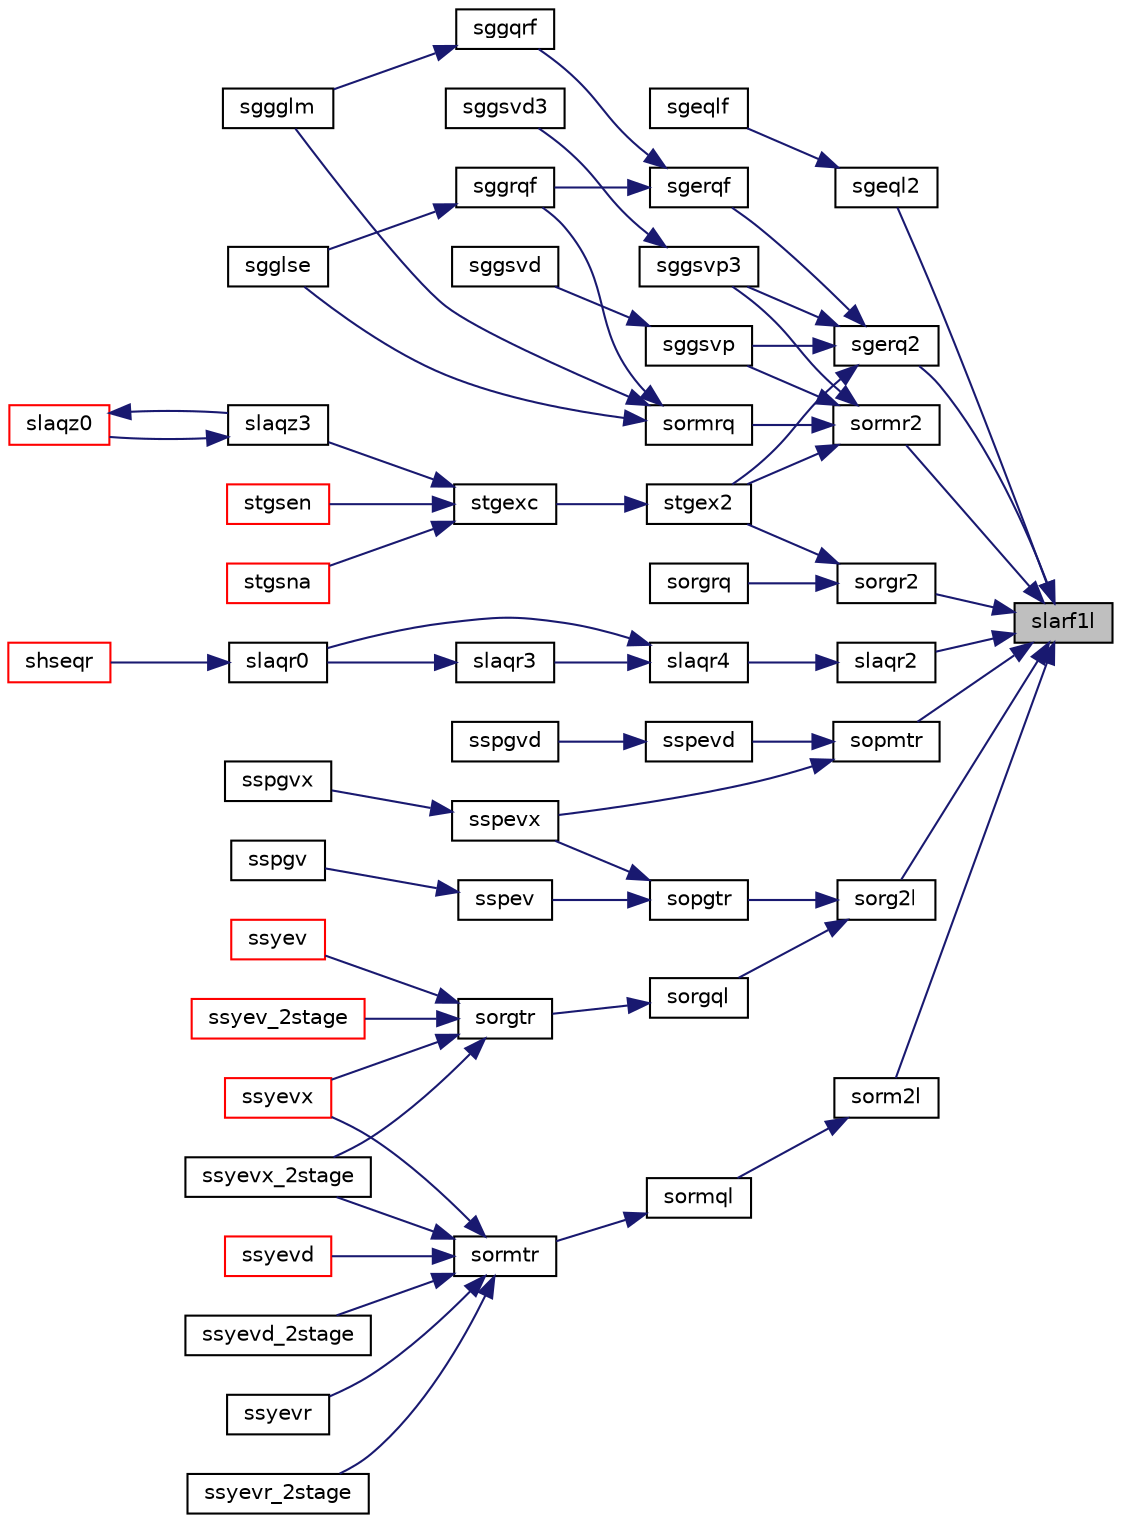 digraph "slarf1l"
{
 // LATEX_PDF_SIZE
  edge [fontname="Helvetica",fontsize="10",labelfontname="Helvetica",labelfontsize="10"];
  node [fontname="Helvetica",fontsize="10",shape=record];
  rankdir="RL";
  Node1 [label="slarf1l",height=0.2,width=0.4,color="black", fillcolor="grey75", style="filled", fontcolor="black",tooltip="SLARF1L applies an elementary reflector to a general rectangular"];
  Node1 -> Node2 [dir="back",color="midnightblue",fontsize="10",style="solid",fontname="Helvetica"];
  Node2 [label="sgeql2",height=0.2,width=0.4,color="black", fillcolor="white", style="filled",URL="$sgeql2_8f.html#a242e34c6d75598ab3fdac21565a81099",tooltip="SGEQL2 computes the QL factorization of a general rectangular matrix using an unblocked algorithm."];
  Node2 -> Node3 [dir="back",color="midnightblue",fontsize="10",style="solid",fontname="Helvetica"];
  Node3 [label="sgeqlf",height=0.2,width=0.4,color="black", fillcolor="white", style="filled",URL="$sgeqlf_8f.html#a2e9ace4615da2fb5201a1bdeff3ad15c",tooltip="SGEQLF"];
  Node1 -> Node4 [dir="back",color="midnightblue",fontsize="10",style="solid",fontname="Helvetica"];
  Node4 [label="sgerq2",height=0.2,width=0.4,color="black", fillcolor="white", style="filled",URL="$sgerq2_8f.html#a5e9f3f3c1012927a2df1456522a0e297",tooltip="SGERQ2 computes the RQ factorization of a general rectangular matrix using an unblocked algorithm."];
  Node4 -> Node5 [dir="back",color="midnightblue",fontsize="10",style="solid",fontname="Helvetica"];
  Node5 [label="sgerqf",height=0.2,width=0.4,color="black", fillcolor="white", style="filled",URL="$sgerqf_8f.html#a6cf9836380912f68d520a17c77832d65",tooltip="SGERQF"];
  Node5 -> Node6 [dir="back",color="midnightblue",fontsize="10",style="solid",fontname="Helvetica"];
  Node6 [label="sggqrf",height=0.2,width=0.4,color="black", fillcolor="white", style="filled",URL="$sggqrf_8f.html#acadfef9b1a78fed3bd450a985b5c10f8",tooltip="SGGQRF"];
  Node6 -> Node7 [dir="back",color="midnightblue",fontsize="10",style="solid",fontname="Helvetica"];
  Node7 [label="sggglm",height=0.2,width=0.4,color="black", fillcolor="white", style="filled",URL="$sggglm_8f.html#a3396020c326155bf403103d9eef2552d",tooltip="SGGGLM"];
  Node5 -> Node8 [dir="back",color="midnightblue",fontsize="10",style="solid",fontname="Helvetica"];
  Node8 [label="sggrqf",height=0.2,width=0.4,color="black", fillcolor="white", style="filled",URL="$sggrqf_8f.html#af2e1dd9191d674f897a060e621541138",tooltip="SGGRQF"];
  Node8 -> Node9 [dir="back",color="midnightblue",fontsize="10",style="solid",fontname="Helvetica"];
  Node9 [label="sgglse",height=0.2,width=0.4,color="black", fillcolor="white", style="filled",URL="$sgglse_8f.html#a63a2105abbfdbf4038e716059086d738",tooltip="SGGLSE solves overdetermined or underdetermined systems for OTHER matrices"];
  Node4 -> Node10 [dir="back",color="midnightblue",fontsize="10",style="solid",fontname="Helvetica"];
  Node10 [label="sggsvp",height=0.2,width=0.4,color="black", fillcolor="white", style="filled",URL="$sggsvp_8f.html#a0f766273df75b0fcbd25c694a5ae4d7a",tooltip="SGGSVP"];
  Node10 -> Node11 [dir="back",color="midnightblue",fontsize="10",style="solid",fontname="Helvetica"];
  Node11 [label="sggsvd",height=0.2,width=0.4,color="black", fillcolor="white", style="filled",URL="$sggsvd_8f.html#a1f5fc3fcbce9d081fd9b409626b47db5",tooltip="SGGSVD computes the singular value decomposition (SVD) for OTHER matrices"];
  Node4 -> Node12 [dir="back",color="midnightblue",fontsize="10",style="solid",fontname="Helvetica"];
  Node12 [label="sggsvp3",height=0.2,width=0.4,color="black", fillcolor="white", style="filled",URL="$sggsvp3_8f.html#aa7ac3710a5ae384750928591cc7e5564",tooltip="SGGSVP3"];
  Node12 -> Node13 [dir="back",color="midnightblue",fontsize="10",style="solid",fontname="Helvetica"];
  Node13 [label="sggsvd3",height=0.2,width=0.4,color="black", fillcolor="white", style="filled",URL="$sggsvd3_8f.html#a8e993bb662dabdfde3dd7c08b9b870e4",tooltip="SGGSVD3 computes the singular value decomposition (SVD) for OTHER matrices"];
  Node4 -> Node14 [dir="back",color="midnightblue",fontsize="10",style="solid",fontname="Helvetica"];
  Node14 [label="stgex2",height=0.2,width=0.4,color="black", fillcolor="white", style="filled",URL="$stgex2_8f.html#a291b344e4ed84af6cdba9a6d1efce24b",tooltip="STGEX2 swaps adjacent diagonal blocks in an upper (quasi) triangular matrix pair by an orthogonal equ..."];
  Node14 -> Node15 [dir="back",color="midnightblue",fontsize="10",style="solid",fontname="Helvetica"];
  Node15 [label="stgexc",height=0.2,width=0.4,color="black", fillcolor="white", style="filled",URL="$stgexc_8f.html#a1af98b467b76dca2231f57debae966c5",tooltip="STGEXC"];
  Node15 -> Node16 [dir="back",color="midnightblue",fontsize="10",style="solid",fontname="Helvetica"];
  Node16 [label="slaqz3",height=0.2,width=0.4,color="black", fillcolor="white", style="filled",URL="$slaqz3_8f.html#a8dad4aabc60c0b1cdc76901db8f195e2",tooltip="SLAQZ3"];
  Node16 -> Node17 [dir="back",color="midnightblue",fontsize="10",style="solid",fontname="Helvetica"];
  Node17 [label="slaqz0",height=0.2,width=0.4,color="red", fillcolor="white", style="filled",URL="$slaqz0_8f.html#ad7e1d2d77ede5cb50a673445ea956f49",tooltip="SLAQZ0"];
  Node17 -> Node16 [dir="back",color="midnightblue",fontsize="10",style="solid",fontname="Helvetica"];
  Node15 -> Node20 [dir="back",color="midnightblue",fontsize="10",style="solid",fontname="Helvetica"];
  Node20 [label="stgsen",height=0.2,width=0.4,color="red", fillcolor="white", style="filled",URL="$stgsen_8f.html#a4f229aaf6520b747952147327f94a0d3",tooltip="STGSEN"];
  Node15 -> Node23 [dir="back",color="midnightblue",fontsize="10",style="solid",fontname="Helvetica"];
  Node23 [label="stgsna",height=0.2,width=0.4,color="red", fillcolor="white", style="filled",URL="$stgsna_8f.html#a4288220546abeaa11e0fa24d99dae391",tooltip="STGSNA"];
  Node1 -> Node25 [dir="back",color="midnightblue",fontsize="10",style="solid",fontname="Helvetica"];
  Node25 [label="slaqr2",height=0.2,width=0.4,color="black", fillcolor="white", style="filled",URL="$slaqr2_8f.html#ac02e99ae434938e706dee8a37993a995",tooltip="SLAQR2 performs the orthogonal similarity transformation of a Hessenberg matrix to detect and deflate..."];
  Node25 -> Node26 [dir="back",color="midnightblue",fontsize="10",style="solid",fontname="Helvetica"];
  Node26 [label="slaqr4",height=0.2,width=0.4,color="black", fillcolor="white", style="filled",URL="$slaqr4_8f.html#a6373540d7de0dbdea9c85b78913c178c",tooltip="SLAQR4 computes the eigenvalues of a Hessenberg matrix, and optionally the matrices from the Schur de..."];
  Node26 -> Node27 [dir="back",color="midnightblue",fontsize="10",style="solid",fontname="Helvetica"];
  Node27 [label="slaqr0",height=0.2,width=0.4,color="black", fillcolor="white", style="filled",URL="$slaqr0_8f.html#a4696e73cbdcf20d6e37d73c691f63c39",tooltip="SLAQR0 computes the eigenvalues of a Hessenberg matrix, and optionally the matrices from the Schur de..."];
  Node27 -> Node28 [dir="back",color="midnightblue",fontsize="10",style="solid",fontname="Helvetica"];
  Node28 [label="shseqr",height=0.2,width=0.4,color="red", fillcolor="white", style="filled",URL="$shseqr_8f.html#aeed60b8cf3b2f9462455d1983553ca2b",tooltip="SHSEQR"];
  Node26 -> Node35 [dir="back",color="midnightblue",fontsize="10",style="solid",fontname="Helvetica"];
  Node35 [label="slaqr3",height=0.2,width=0.4,color="black", fillcolor="white", style="filled",URL="$slaqr3_8f.html#aa307109641dfead545ecac4e924320cb",tooltip="SLAQR3 performs the orthogonal similarity transformation of a Hessenberg matrix to detect and deflate..."];
  Node35 -> Node27 [dir="back",color="midnightblue",fontsize="10",style="solid",fontname="Helvetica"];
  Node1 -> Node36 [dir="back",color="midnightblue",fontsize="10",style="solid",fontname="Helvetica"];
  Node36 [label="sopmtr",height=0.2,width=0.4,color="black", fillcolor="white", style="filled",URL="$sopmtr_8f.html#aad407135e87d4dfbf03ae128cd3e1494",tooltip="SOPMTR"];
  Node36 -> Node37 [dir="back",color="midnightblue",fontsize="10",style="solid",fontname="Helvetica"];
  Node37 [label="sspevd",height=0.2,width=0.4,color="black", fillcolor="white", style="filled",URL="$sspevd_8f.html#ab12d98c1a742020839416cf5c086905b",tooltip="SSPEVD computes the eigenvalues and, optionally, the left and/or right eigenvectors for OTHER matrice..."];
  Node37 -> Node38 [dir="back",color="midnightblue",fontsize="10",style="solid",fontname="Helvetica"];
  Node38 [label="sspgvd",height=0.2,width=0.4,color="black", fillcolor="white", style="filled",URL="$sspgvd_8f.html#abe4f11f3ba16bc8f1bf087ef0f6897f1",tooltip="SSPGVD"];
  Node36 -> Node39 [dir="back",color="midnightblue",fontsize="10",style="solid",fontname="Helvetica"];
  Node39 [label="sspevx",height=0.2,width=0.4,color="black", fillcolor="white", style="filled",URL="$sspevx_8f.html#aaa149618cc74cd907218f33d30825109",tooltip="SSPEVX computes the eigenvalues and, optionally, the left and/or right eigenvectors for OTHER matrice..."];
  Node39 -> Node40 [dir="back",color="midnightblue",fontsize="10",style="solid",fontname="Helvetica"];
  Node40 [label="sspgvx",height=0.2,width=0.4,color="black", fillcolor="white", style="filled",URL="$sspgvx_8f.html#a6d78c13e0472349e920ec49cc79337fb",tooltip="SSPGVX"];
  Node1 -> Node41 [dir="back",color="midnightblue",fontsize="10",style="solid",fontname="Helvetica"];
  Node41 [label="sorg2l",height=0.2,width=0.4,color="black", fillcolor="white", style="filled",URL="$sorg2l_8f.html#a1f6051357199b9ffb822c81ae4325cb7",tooltip="SORG2L generates all or part of the orthogonal matrix Q from a QL factorization determined by sgeqlf ..."];
  Node41 -> Node42 [dir="back",color="midnightblue",fontsize="10",style="solid",fontname="Helvetica"];
  Node42 [label="sopgtr",height=0.2,width=0.4,color="black", fillcolor="white", style="filled",URL="$sopgtr_8f.html#a579c892c7b1d3ae35f9c0c6329349964",tooltip="SOPGTR"];
  Node42 -> Node43 [dir="back",color="midnightblue",fontsize="10",style="solid",fontname="Helvetica"];
  Node43 [label="sspev",height=0.2,width=0.4,color="black", fillcolor="white", style="filled",URL="$sspev_8f.html#aee30ff1f2a1f001a8c75a1d233985bb5",tooltip="SSPEV computes the eigenvalues and, optionally, the left and/or right eigenvectors for OTHER matrices"];
  Node43 -> Node44 [dir="back",color="midnightblue",fontsize="10",style="solid",fontname="Helvetica"];
  Node44 [label="sspgv",height=0.2,width=0.4,color="black", fillcolor="white", style="filled",URL="$sspgv_8f.html#af356f346cac338069786ba63042527a6",tooltip="SSPGV"];
  Node42 -> Node39 [dir="back",color="midnightblue",fontsize="10",style="solid",fontname="Helvetica"];
  Node41 -> Node45 [dir="back",color="midnightblue",fontsize="10",style="solid",fontname="Helvetica"];
  Node45 [label="sorgql",height=0.2,width=0.4,color="black", fillcolor="white", style="filled",URL="$sorgql_8f.html#a79a9dc68fb789b7ee05ad5e25b5ba363",tooltip="SORGQL"];
  Node45 -> Node46 [dir="back",color="midnightblue",fontsize="10",style="solid",fontname="Helvetica"];
  Node46 [label="sorgtr",height=0.2,width=0.4,color="black", fillcolor="white", style="filled",URL="$sorgtr_8f.html#ac6f8631f843add08acb109e7651c35cf",tooltip="SORGTR"];
  Node46 -> Node47 [dir="back",color="midnightblue",fontsize="10",style="solid",fontname="Helvetica"];
  Node47 [label="ssyev",height=0.2,width=0.4,color="red", fillcolor="white", style="filled",URL="$ssyev_8f.html#a63d8d12aef8f2711d711d9e6bd833e46",tooltip="SSYEV computes the eigenvalues and, optionally, the left and/or right eigenvectors for SY matrices"];
  Node46 -> Node49 [dir="back",color="midnightblue",fontsize="10",style="solid",fontname="Helvetica"];
  Node49 [label="ssyev_2stage",height=0.2,width=0.4,color="red", fillcolor="white", style="filled",URL="$ssyev__2stage_8f.html#a2d0b53eb79e43d7059fc80365ec517e9",tooltip="SSYEV_2STAGE computes the eigenvalues and, optionally, the left and/or right eigenvectors for SY matr..."];
  Node46 -> Node51 [dir="back",color="midnightblue",fontsize="10",style="solid",fontname="Helvetica"];
  Node51 [label="ssyevx",height=0.2,width=0.4,color="red", fillcolor="white", style="filled",URL="$ssyevx_8f.html#a7f8f413f03a84dbe4ac7a973024d0a48",tooltip="SSYEVX computes the eigenvalues and, optionally, the left and/or right eigenvectors for SY matrices"];
  Node46 -> Node53 [dir="back",color="midnightblue",fontsize="10",style="solid",fontname="Helvetica"];
  Node53 [label="ssyevx_2stage",height=0.2,width=0.4,color="black", fillcolor="white", style="filled",URL="$ssyevx__2stage_8f.html#ade5afd3e65add6bc3ba047203a98602f",tooltip="SSYEVX_2STAGE computes the eigenvalues and, optionally, the left and/or right eigenvectors for SY mat..."];
  Node1 -> Node54 [dir="back",color="midnightblue",fontsize="10",style="solid",fontname="Helvetica"];
  Node54 [label="sorgr2",height=0.2,width=0.4,color="black", fillcolor="white", style="filled",URL="$sorgr2_8f.html#a5cf46aa163e4a278e9233a7b30dff8aa",tooltip="SORGR2 generates all or part of the orthogonal matrix Q from an RQ factorization determined by sgerqf..."];
  Node54 -> Node55 [dir="back",color="midnightblue",fontsize="10",style="solid",fontname="Helvetica"];
  Node55 [label="sorgrq",height=0.2,width=0.4,color="black", fillcolor="white", style="filled",URL="$sorgrq_8f.html#a7fd8055cf8f71f81b11b1d8858343978",tooltip="SORGRQ"];
  Node54 -> Node14 [dir="back",color="midnightblue",fontsize="10",style="solid",fontname="Helvetica"];
  Node1 -> Node56 [dir="back",color="midnightblue",fontsize="10",style="solid",fontname="Helvetica"];
  Node56 [label="sorm2l",height=0.2,width=0.4,color="black", fillcolor="white", style="filled",URL="$sorm2l_8f.html#a0f0a0604ded2725236045bf9503c4a76",tooltip="SORM2L multiplies a general matrix by the orthogonal matrix from a QL factorization determined by sge..."];
  Node56 -> Node57 [dir="back",color="midnightblue",fontsize="10",style="solid",fontname="Helvetica"];
  Node57 [label="sormql",height=0.2,width=0.4,color="black", fillcolor="white", style="filled",URL="$sormql_8f.html#a66ed47ac53ccd24962fb4b42763cc3c3",tooltip="SORMQL"];
  Node57 -> Node58 [dir="back",color="midnightblue",fontsize="10",style="solid",fontname="Helvetica"];
  Node58 [label="sormtr",height=0.2,width=0.4,color="black", fillcolor="white", style="filled",URL="$sormtr_8f.html#a239433f886d4c2ed79735499b28c9cae",tooltip="SORMTR"];
  Node58 -> Node59 [dir="back",color="midnightblue",fontsize="10",style="solid",fontname="Helvetica"];
  Node59 [label="ssyevd",height=0.2,width=0.4,color="red", fillcolor="white", style="filled",URL="$ssyevd_8f.html#a6b4d01c8952350ea557b90302ef9de4d",tooltip="SSYEVD computes the eigenvalues and, optionally, the left and/or right eigenvectors for SY matrices"];
  Node58 -> Node61 [dir="back",color="midnightblue",fontsize="10",style="solid",fontname="Helvetica"];
  Node61 [label="ssyevd_2stage",height=0.2,width=0.4,color="black", fillcolor="white", style="filled",URL="$ssyevd__2stage_8f.html#a183409fcfe0ad42c2a976c352e077850",tooltip="SSYEVD_2STAGE computes the eigenvalues and, optionally, the left and/or right eigenvectors for SY mat..."];
  Node58 -> Node62 [dir="back",color="midnightblue",fontsize="10",style="solid",fontname="Helvetica"];
  Node62 [label="ssyevr",height=0.2,width=0.4,color="black", fillcolor="white", style="filled",URL="$ssyevr_8f.html#a24155d2da67fb4a896c5f8257589b19f",tooltip="SSYEVR computes the eigenvalues and, optionally, the left and/or right eigenvectors for SY matrices"];
  Node58 -> Node63 [dir="back",color="midnightblue",fontsize="10",style="solid",fontname="Helvetica"];
  Node63 [label="ssyevr_2stage",height=0.2,width=0.4,color="black", fillcolor="white", style="filled",URL="$ssyevr__2stage_8f.html#acdcfccbd51404d755a5b08c188d74a6f",tooltip="SSYEVR_2STAGE computes the eigenvalues and, optionally, the left and/or right eigenvectors for SY mat..."];
  Node58 -> Node51 [dir="back",color="midnightblue",fontsize="10",style="solid",fontname="Helvetica"];
  Node58 -> Node53 [dir="back",color="midnightblue",fontsize="10",style="solid",fontname="Helvetica"];
  Node1 -> Node64 [dir="back",color="midnightblue",fontsize="10",style="solid",fontname="Helvetica"];
  Node64 [label="sormr2",height=0.2,width=0.4,color="black", fillcolor="white", style="filled",URL="$sormr2_8f.html#a18ade12e8735b8ee89c7c93da87b2dca",tooltip="SORMR2 multiplies a general matrix by the orthogonal matrix from a RQ factorization determined by sge..."];
  Node64 -> Node10 [dir="back",color="midnightblue",fontsize="10",style="solid",fontname="Helvetica"];
  Node64 -> Node12 [dir="back",color="midnightblue",fontsize="10",style="solid",fontname="Helvetica"];
  Node64 -> Node65 [dir="back",color="midnightblue",fontsize="10",style="solid",fontname="Helvetica"];
  Node65 [label="sormrq",height=0.2,width=0.4,color="black", fillcolor="white", style="filled",URL="$sormrq_8f.html#a2532edfce212e15ee91c0b9b4a44d0e1",tooltip="SORMRQ"];
  Node65 -> Node7 [dir="back",color="midnightblue",fontsize="10",style="solid",fontname="Helvetica"];
  Node65 -> Node9 [dir="back",color="midnightblue",fontsize="10",style="solid",fontname="Helvetica"];
  Node65 -> Node8 [dir="back",color="midnightblue",fontsize="10",style="solid",fontname="Helvetica"];
  Node64 -> Node14 [dir="back",color="midnightblue",fontsize="10",style="solid",fontname="Helvetica"];
}
